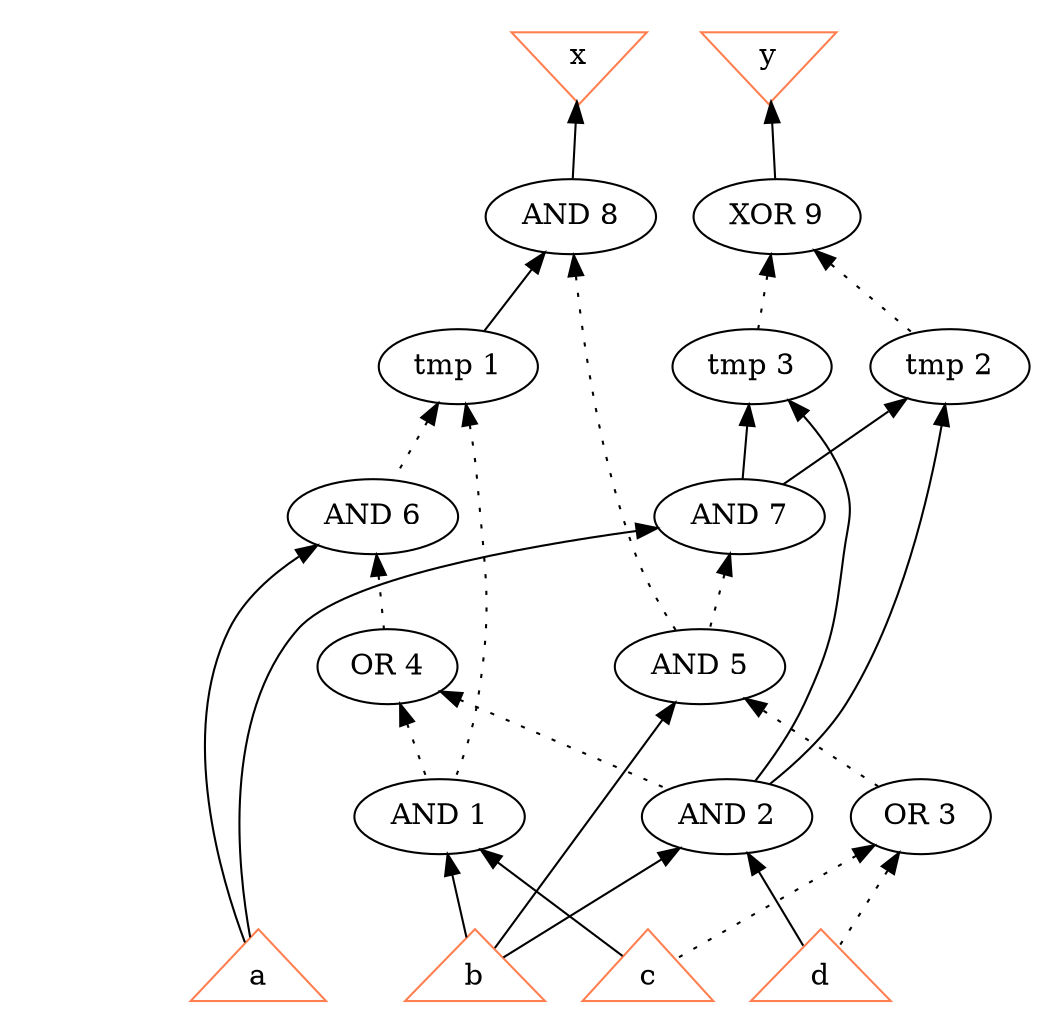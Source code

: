 # Network structure generated by ABC

digraph network {
size = "7.5,10";
center = true;
edge [dir = back];

{
  node [shape = plaintext];
  edge [style = invis];
  Level6 [label = ""];
  Level5 [label = ""];
  Level4 [label = ""];
  Level3 [label = ""];
  Level2 [label = ""];
  Level1 [label = ""];
  Level0 [label = ""];
  Level6 ->  Level5 ->  Level4 ->  Level3 ->  Level2 ->  Level1 ->  Level0;
}

{
  rank = same;
  Level6;
  Node_x [label = "x", shape = invtriangle, color = coral, fillcolor = coral];
  Node_y [label = "y", shape = invtriangle, color = coral, fillcolor = coral];
  Node_x -> Node_y [style = invis];
}

{
  rank = same;
  Level5;
  Node_XOR9 [label = "XOR 9\n", shape = ellipse];
  Node_AND8 [label = "AND 8\n", shape = ellipse];
}

{
  rank = same;
  Level4;
  Node_tmp1 [label = "tmp 1\n", shape = ellipse];
  Node_AND9 [label = "tmp 2\n", shape = ellipse];
  Node_NAND9 [label = "tmp 3\n", shape = ellipse];
}

{
  rank = same;
  Level3;
  Node_AND6 [label = "AND 6\n", shape = ellipse];
  Node_AND7 [label = "AND 7\n", shape = ellipse];
}

{
  rank = same;
  Level2;
  Node_NAND4 [label = "OR 4\n", shape = ellipse];
  Node_AND5 [label = "AND 5\n", shape = ellipse];
}

{
  rank = same;
  Level1;
  Node_AND1 [label = "AND 1\n", shape = ellipse];
  Node_AND2 [label = "AND 2\n", shape = ellipse];
  Node_NAND3 [label = "OR 3\n", shape = ellipse];
}

{
  rank = same;
  Level0;
  Node_a [label = "a", shape = triangle, color = coral, fillcolor = coral];
  Node_b [label = "b", shape = triangle, color = coral, fillcolor = coral];
  Node_c [label = "c", shape = triangle, color = coral, fillcolor = coral];
  Node_d [label = "d", shape = triangle, color = coral, fillcolor = coral];
  Node_a -> Node_b -> Node_c -> Node_d [style = invis];
}

Node_AND1 -> Node_b [style = solid];
Node_AND1 -> Node_c [style = solid];
Node_AND2 -> Node_b [style = solid];
Node_AND2 -> Node_d [style = solid];
Node_NAND3 -> Node_c [style = dotted];
Node_NAND3 -> Node_d [style = dotted];
Node_NAND4 -> Node_AND1 [style = dotted];
Node_NAND4 -> Node_AND2 [style = dotted];
Node_AND5 -> Node_b [style = solid];
Node_AND5 -> Node_NAND3 [style = dotted];
Node_AND6 -> Node_a [style = solid];
Node_AND6 -> Node_NAND4 [style = dotted];
Node_AND7 -> Node_a [style = solid];
Node_AND7 -> Node_AND5 [style = dotted];
Node_tmp1 -> Node_AND1 [style = dotted];
Node_tmp1 -> Node_AND6 [style = dotted];
Node_AND8 -> Node_tmp1 [style = solid];
Node_AND8 -> Node_AND5 [style = dotted];
Node_AND9 -> Node_AND2 [style = solid];
Node_AND9 -> Node_AND7 [style = solid];
Node_NAND9 -> Node_AND2 [style = solid];
Node_NAND9 -> Node_AND7 [style = solid];
Node_XOR9 -> Node_AND9 [style = dotted];
Node_XOR9 -> Node_NAND9 [style = dotted];
Node_x -> Node_AND8 [style = solid];
Node_y -> Node_XOR9 [style = solid];
}

